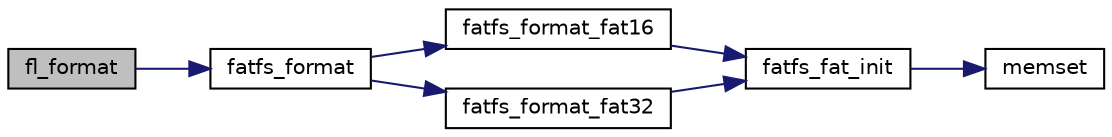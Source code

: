digraph "fl_format"
{
 // LATEX_PDF_SIZE
  edge [fontname="Helvetica",fontsize="10",labelfontname="Helvetica",labelfontsize="10"];
  node [fontname="Helvetica",fontsize="10",shape=record];
  rankdir="LR";
  Node1 [label="fl_format",height=0.2,width=0.4,color="black", fillcolor="grey75", style="filled", fontcolor="black",tooltip=" "];
  Node1 -> Node2 [color="midnightblue",fontsize="10",style="solid",fontname="Helvetica"];
  Node2 [label="fatfs_format",height=0.2,width=0.4,color="black", fillcolor="white", style="filled",URL="$fat__format_8c.html#a8958cfd5dc4bfceb08f41e50e54da92d",tooltip=" "];
  Node2 -> Node3 [color="midnightblue",fontsize="10",style="solid",fontname="Helvetica"];
  Node3 [label="fatfs_format_fat16",height=0.2,width=0.4,color="black", fillcolor="white", style="filled",URL="$fat__format_8c.html#a7e6b1990138851af406cd5fc667569d6",tooltip=" "];
  Node3 -> Node4 [color="midnightblue",fontsize="10",style="solid",fontname="Helvetica"];
  Node4 [label="fatfs_fat_init",height=0.2,width=0.4,color="black", fillcolor="white", style="filled",URL="$fat__table_8c.html#acee4d83639e6fa1a228aec05618140e6",tooltip=" "];
  Node4 -> Node5 [color="midnightblue",fontsize="10",style="solid",fontname="Helvetica"];
  Node5 [label="memset",height=0.2,width=0.4,color="black", fillcolor="white", style="filled",URL="$string_8h.html#ace4b911463887af5e748326323e99a23",tooltip=" "];
  Node2 -> Node6 [color="midnightblue",fontsize="10",style="solid",fontname="Helvetica"];
  Node6 [label="fatfs_format_fat32",height=0.2,width=0.4,color="black", fillcolor="white", style="filled",URL="$fat__format_8c.html#a44986a3210ea48d5274da16dd60d27c1",tooltip=" "];
  Node6 -> Node4 [color="midnightblue",fontsize="10",style="solid",fontname="Helvetica"];
}

